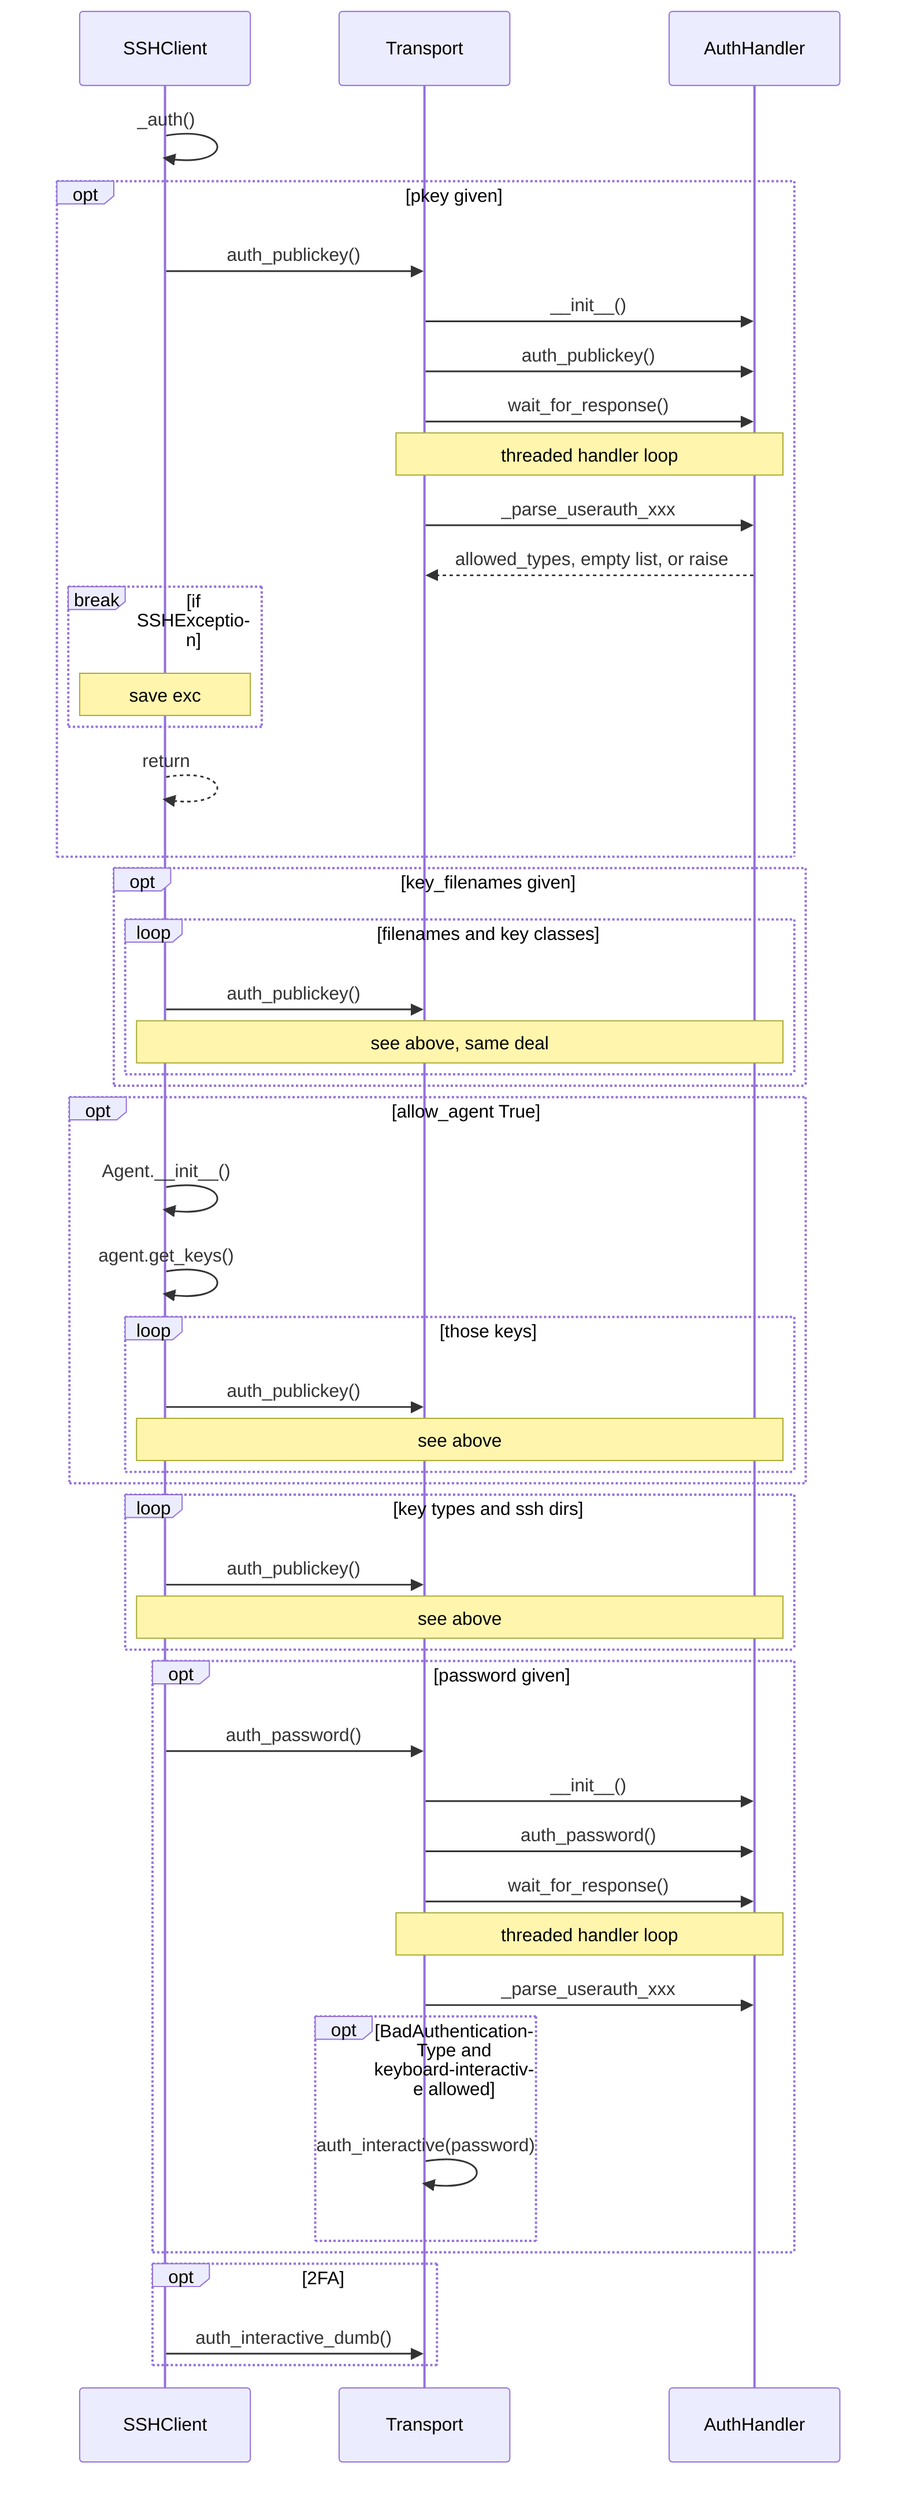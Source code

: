 sequenceDiagram
  participant C as SSHClient
  participant T as Transport
  participant A as AuthHandler

  C ->> C: _auth()

  %% pkey used exclusive to anything else besides 2FA (wherein we effectively
  %% skip all other auth types til we get to password auth)
  opt pkey given
    C ->> T: auth_publickey()
    T ->> A: __init__()
    T ->> A: auth_publickey()
    T ->> A: wait_for_response()
    Note over A, T: threaded handler loop
    T ->> A: _parse_userauth_xxx
    A -->> T: allowed_types, empty list, or raise
    break if SSHException
      note over C: save exc
    end
    C -->> C: return
  end

  %% key_filenames all tried, if any succeed, we're done
  %% BUT: this also burns a lot of auth tries and often results
  %% in server rejection before you get to agent-hosted keys,
  %% when you have a lot of static keys AND the real key is agent'd
  opt key_filenames given
    loop filenames and key classes
      C ->> T: auth_publickey()
      Note over C, A: see above, same deal
    end
  end

  %% Nothing else worked yet and allow_agent wasn't False? Agent!
  opt allow_agent True
    C ->> C: Agent.__init__()
    C ->> C: agent.get_keys()
    loop those keys
      C ->> T: auth_publickey()
      Note over C, A: see above
    end
  end

  %% Still nada? Try the hardcoded default user key paths.
  %% NOTE: this means even if you gave a password, the keys on disk are tried
  %% _anyways_!! This can also, uncommonly, lead to sadness.
  loop key types and ssh dirs
    C ->> T: auth_publickey()
    Note over C, A: see above
  end

  %% None of that happened or worked? password auth!
  opt password given
    C ->> T: auth_password()
    T ->> A: __init__()
    T ->> A: auth_password()
    T ->> A: wait_for_response()
    Note over A, T: threaded handler loop
    T ->> A: _parse_userauth_xxx
    opt BadAuthenticationType and keyboard-interactive allowed
      %% Weird 2nd-attempt-as-interactive logic
      T ->> T: auth_interactive(password)
    end
  end

  %% finally, 2FA, if we fell down into it from the above and a password wasn't
  %% given
  opt 2FA
    C ->> T: auth_interactive_dumb()
  end